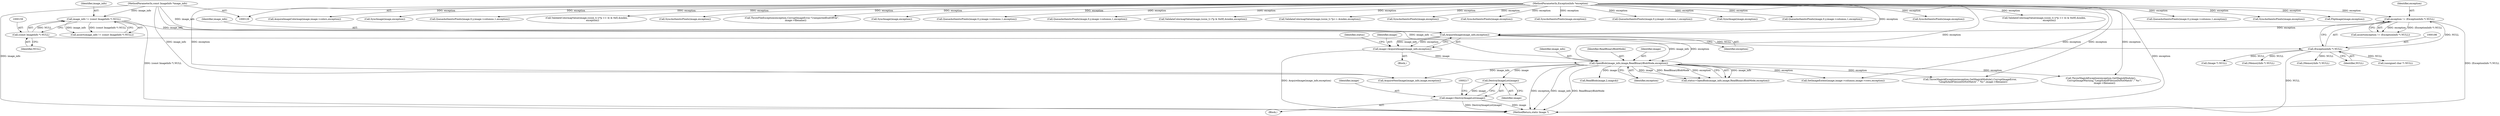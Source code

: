 digraph "0_ImageMagick_db0add932fb850d762b02604ca3053b7d7ab6deb@pointer" {
"1000213" [label="(Call,DestroyImageList(image))"];
"1000201" [label="(Call,OpenBlob(image_info,image,ReadBinaryBlobMode,exception))"];
"1000196" [label="(Call,AcquireImage(image_info,exception))"];
"1000156" [label="(Call,image_info != (const ImageInfo *) NULL)"];
"1000130" [label="(MethodParameterIn,const ImageInfo *image_info)"];
"1000158" [label="(Call,(const ImageInfo *) NULL)"];
"1000183" [label="(Call,exception != (ExceptionInfo *) NULL)"];
"1000131" [label="(MethodParameterIn,ExceptionInfo *exception)"];
"1000185" [label="(Call,(ExceptionInfo *) NULL)"];
"1000194" [label="(Call,image=AcquireImage(image_info,exception))"];
"1000211" [label="(Call,image=DestroyImageList(image))"];
"1002649" [label="(Call,ValidateColormapValue(image,(ssize_t) ((*p >> 4) & 0x0f),&index,\n              exception))"];
"1000157" [label="(Identifier,image_info)"];
"1003506" [label="(Call,QueueAuthenticPixels(image,0,y,image->columns,1,exception))"];
"1001514" [label="(Call,SetImageExtent(image,image->columns,image->rows,exception))"];
"1001847" [label="(Call,(MemoryInfo *) NULL)"];
"1000240" [label="(Call,ReadBlob(image,2,magick))"];
"1002736" [label="(Call,SyncAuthenticPixels(image,exception))"];
"1000155" [label="(Call,assert(image_info != (const ImageInfo *) NULL))"];
"1000158" [label="(Call,(const ImageInfo *) NULL)"];
"1000187" [label="(Identifier,NULL)"];
"1000212" [label="(Identifier,image)"];
"1000183" [label="(Call,exception != (ExceptionInfo *) NULL)"];
"1000205" [label="(Identifier,exception)"];
"1003799" [label="(Call,FlipImage(image,exception))"];
"1000200" [label="(Identifier,status)"];
"1000199" [label="(Call,status=OpenBlob(image_info,image,ReadBinaryBlobMode,exception))"];
"1000184" [label="(Identifier,exception)"];
"1001558" [label="(Call,AcquireImageColormap(image,image->colors,exception))"];
"1000194" [label="(Call,image=AcquireImage(image_info,exception))"];
"1002579" [label="(Call,SyncImage(image,exception))"];
"1002616" [label="(Call,QueueAuthenticPixels(image,0,y,image->columns,1,exception))"];
"1002700" [label="(Call,ValidateColormapValue(image,(ssize_t) ((*p >> 4) & 0xf),&index,\n                exception))"];
"1003245" [label="(Call,SyncAuthenticPixels(image,exception))"];
"1000214" [label="(Identifier,image)"];
"1003781" [label="(Call,ThrowFileException(exception,CorruptImageError,\"UnexpectedEndOfFile\",\n          image->filename))"];
"1001191" [label="(Call,ThrowMagickException(exception,GetMagickModule(),\n          CorruptImageWarning,\"LengthAndFilesizeDoNotMatch\",\"`%s'\",\n          image->filename))"];
"1002772" [label="(Call,SyncImage(image,exception))"];
"1002425" [label="(Call,QueueAuthenticPixels(image,0,y,image->columns,1,exception))"];
"1003885" [label="(Call,AcquireNextImage(image_info,image,exception))"];
"1000185" [label="(Call,(ExceptionInfo *) NULL)"];
"1000196" [label="(Call,AcquireImage(image_info,exception))"];
"1003337" [label="(Call,QueueAuthenticPixels(image,0,y,image->columns,1,exception))"];
"1001586" [label="(Call,(unsigned char *) NULL)"];
"1002670" [label="(Call,ValidateColormapValue(image,(ssize_t) (*p & 0x0f),&index,exception))"];
"1000202" [label="(Identifier,image_info)"];
"1002856" [label="(Call,ValidateColormapValue(image,(ssize_t) *p++,&index,exception))"];
"1000204" [label="(Identifier,ReadBinaryBlobMode)"];
"1003941" [label="(MethodReturn,static Image *)"];
"1000203" [label="(Identifier,image)"];
"1000210" [label="(Block,)"];
"1000195" [label="(Identifier,image)"];
"1000211" [label="(Call,image=DestroyImageList(image))"];
"1003711" [label="(Call,SyncAuthenticPixels(image,exception))"];
"1000182" [label="(Call,assert(exception != (ExceptionInfo *) NULL))"];
"1002876" [label="(Call,SyncAuthenticPixels(image,exception))"];
"1002543" [label="(Call,SyncAuthenticPixels(image,exception))"];
"1000156" [label="(Call,image_info != (const ImageInfo *) NULL)"];
"1000201" [label="(Call,OpenBlob(image_info,image,ReadBinaryBlobMode,exception))"];
"1000198" [label="(Identifier,exception)"];
"1001170" [label="(Call,ThrowMagickException(exception,GetMagickModule(),CorruptImageError,\n        \"LengthAndFilesizeDoNotMatch\",\"`%s'\",image->filename))"];
"1003000" [label="(Call,QueueAuthenticPixels(image,0,y,image->columns,1,exception))"];
"1000132" [label="(Block,)"];
"1000160" [label="(Identifier,NULL)"];
"1000130" [label="(MethodParameterIn,const ImageInfo *image_info)"];
"1000216" [label="(Call,(Image *) NULL)"];
"1000197" [label="(Identifier,image_info)"];
"1002923" [label="(Call,SyncImage(image,exception))"];
"1000213" [label="(Call,DestroyImageList(image))"];
"1002826" [label="(Call,QueueAuthenticPixels(image,0,y,image->columns,1,exception))"];
"1000131" [label="(MethodParameterIn,ExceptionInfo *exception)"];
"1003398" [label="(Call,SyncAuthenticPixels(image,exception))"];
"1001916" [label="(Call,(MemoryInfo *) NULL)"];
"1000213" -> "1000211"  [label="AST: "];
"1000213" -> "1000214"  [label="CFG: "];
"1000214" -> "1000213"  [label="AST: "];
"1000211" -> "1000213"  [label="CFG: "];
"1000213" -> "1000211"  [label="DDG: image"];
"1000201" -> "1000213"  [label="DDG: image"];
"1000201" -> "1000199"  [label="AST: "];
"1000201" -> "1000205"  [label="CFG: "];
"1000202" -> "1000201"  [label="AST: "];
"1000203" -> "1000201"  [label="AST: "];
"1000204" -> "1000201"  [label="AST: "];
"1000205" -> "1000201"  [label="AST: "];
"1000199" -> "1000201"  [label="CFG: "];
"1000201" -> "1003941"  [label="DDG: exception"];
"1000201" -> "1003941"  [label="DDG: image_info"];
"1000201" -> "1003941"  [label="DDG: ReadBinaryBlobMode"];
"1000201" -> "1000199"  [label="DDG: image_info"];
"1000201" -> "1000199"  [label="DDG: image"];
"1000201" -> "1000199"  [label="DDG: ReadBinaryBlobMode"];
"1000201" -> "1000199"  [label="DDG: exception"];
"1000196" -> "1000201"  [label="DDG: image_info"];
"1000196" -> "1000201"  [label="DDG: exception"];
"1000130" -> "1000201"  [label="DDG: image_info"];
"1000194" -> "1000201"  [label="DDG: image"];
"1000131" -> "1000201"  [label="DDG: exception"];
"1000201" -> "1000240"  [label="DDG: image"];
"1000201" -> "1001170"  [label="DDG: exception"];
"1000201" -> "1001191"  [label="DDG: exception"];
"1000201" -> "1001514"  [label="DDG: exception"];
"1000201" -> "1003885"  [label="DDG: image_info"];
"1000196" -> "1000194"  [label="AST: "];
"1000196" -> "1000198"  [label="CFG: "];
"1000197" -> "1000196"  [label="AST: "];
"1000198" -> "1000196"  [label="AST: "];
"1000194" -> "1000196"  [label="CFG: "];
"1000196" -> "1000194"  [label="DDG: image_info"];
"1000196" -> "1000194"  [label="DDG: exception"];
"1000156" -> "1000196"  [label="DDG: image_info"];
"1000130" -> "1000196"  [label="DDG: image_info"];
"1000183" -> "1000196"  [label="DDG: exception"];
"1000131" -> "1000196"  [label="DDG: exception"];
"1000156" -> "1000155"  [label="AST: "];
"1000156" -> "1000158"  [label="CFG: "];
"1000157" -> "1000156"  [label="AST: "];
"1000158" -> "1000156"  [label="AST: "];
"1000155" -> "1000156"  [label="CFG: "];
"1000156" -> "1003941"  [label="DDG: (const ImageInfo *) NULL"];
"1000156" -> "1000155"  [label="DDG: image_info"];
"1000156" -> "1000155"  [label="DDG: (const ImageInfo *) NULL"];
"1000130" -> "1000156"  [label="DDG: image_info"];
"1000158" -> "1000156"  [label="DDG: NULL"];
"1000130" -> "1000129"  [label="AST: "];
"1000130" -> "1003941"  [label="DDG: image_info"];
"1000130" -> "1003885"  [label="DDG: image_info"];
"1000158" -> "1000160"  [label="CFG: "];
"1000159" -> "1000158"  [label="AST: "];
"1000160" -> "1000158"  [label="AST: "];
"1000158" -> "1000185"  [label="DDG: NULL"];
"1000183" -> "1000182"  [label="AST: "];
"1000183" -> "1000185"  [label="CFG: "];
"1000184" -> "1000183"  [label="AST: "];
"1000185" -> "1000183"  [label="AST: "];
"1000182" -> "1000183"  [label="CFG: "];
"1000183" -> "1003941"  [label="DDG: (ExceptionInfo *) NULL"];
"1000183" -> "1000182"  [label="DDG: exception"];
"1000183" -> "1000182"  [label="DDG: (ExceptionInfo *) NULL"];
"1000131" -> "1000183"  [label="DDG: exception"];
"1000185" -> "1000183"  [label="DDG: NULL"];
"1000131" -> "1000129"  [label="AST: "];
"1000131" -> "1003941"  [label="DDG: exception"];
"1000131" -> "1001170"  [label="DDG: exception"];
"1000131" -> "1001191"  [label="DDG: exception"];
"1000131" -> "1001514"  [label="DDG: exception"];
"1000131" -> "1001558"  [label="DDG: exception"];
"1000131" -> "1002425"  [label="DDG: exception"];
"1000131" -> "1002543"  [label="DDG: exception"];
"1000131" -> "1002579"  [label="DDG: exception"];
"1000131" -> "1002616"  [label="DDG: exception"];
"1000131" -> "1002649"  [label="DDG: exception"];
"1000131" -> "1002670"  [label="DDG: exception"];
"1000131" -> "1002700"  [label="DDG: exception"];
"1000131" -> "1002736"  [label="DDG: exception"];
"1000131" -> "1002772"  [label="DDG: exception"];
"1000131" -> "1002826"  [label="DDG: exception"];
"1000131" -> "1002856"  [label="DDG: exception"];
"1000131" -> "1002876"  [label="DDG: exception"];
"1000131" -> "1002923"  [label="DDG: exception"];
"1000131" -> "1003000"  [label="DDG: exception"];
"1000131" -> "1003245"  [label="DDG: exception"];
"1000131" -> "1003337"  [label="DDG: exception"];
"1000131" -> "1003398"  [label="DDG: exception"];
"1000131" -> "1003506"  [label="DDG: exception"];
"1000131" -> "1003711"  [label="DDG: exception"];
"1000131" -> "1003781"  [label="DDG: exception"];
"1000131" -> "1003799"  [label="DDG: exception"];
"1000131" -> "1003885"  [label="DDG: exception"];
"1000185" -> "1000187"  [label="CFG: "];
"1000186" -> "1000185"  [label="AST: "];
"1000187" -> "1000185"  [label="AST: "];
"1000185" -> "1003941"  [label="DDG: NULL"];
"1000185" -> "1000216"  [label="DDG: NULL"];
"1000185" -> "1001586"  [label="DDG: NULL"];
"1000185" -> "1001847"  [label="DDG: NULL"];
"1000185" -> "1001916"  [label="DDG: NULL"];
"1000194" -> "1000132"  [label="AST: "];
"1000195" -> "1000194"  [label="AST: "];
"1000200" -> "1000194"  [label="CFG: "];
"1000194" -> "1003941"  [label="DDG: AcquireImage(image_info,exception)"];
"1000211" -> "1000210"  [label="AST: "];
"1000212" -> "1000211"  [label="AST: "];
"1000217" -> "1000211"  [label="CFG: "];
"1000211" -> "1003941"  [label="DDG: image"];
"1000211" -> "1003941"  [label="DDG: DestroyImageList(image)"];
}
